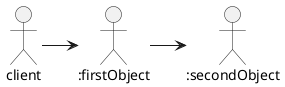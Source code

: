 @startuml
allowmixing
agent ":firstObject" as o1
agent ":secondObject" as o2
actor client

client -> o1
o1 -> o2
@enduml
